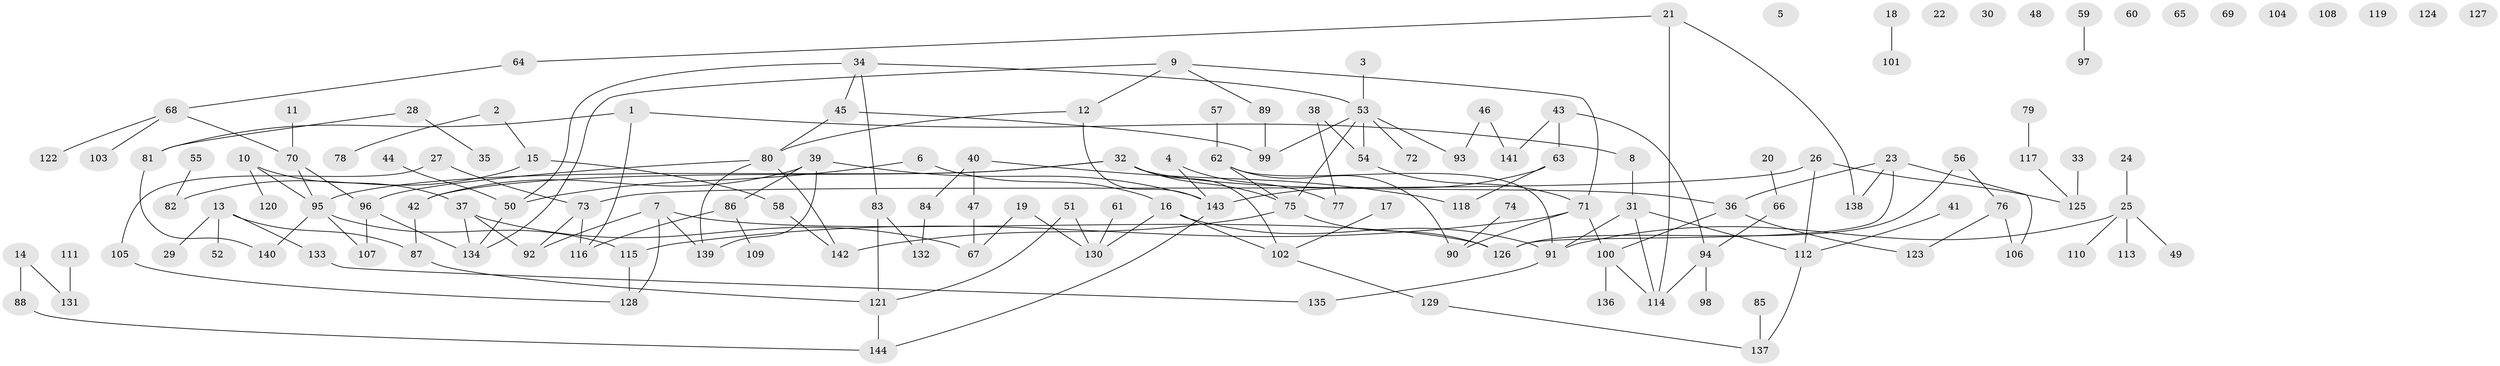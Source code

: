 // Generated by graph-tools (version 1.1) at 2025/49/03/09/25 03:49:13]
// undirected, 144 vertices, 170 edges
graph export_dot {
graph [start="1"]
  node [color=gray90,style=filled];
  1;
  2;
  3;
  4;
  5;
  6;
  7;
  8;
  9;
  10;
  11;
  12;
  13;
  14;
  15;
  16;
  17;
  18;
  19;
  20;
  21;
  22;
  23;
  24;
  25;
  26;
  27;
  28;
  29;
  30;
  31;
  32;
  33;
  34;
  35;
  36;
  37;
  38;
  39;
  40;
  41;
  42;
  43;
  44;
  45;
  46;
  47;
  48;
  49;
  50;
  51;
  52;
  53;
  54;
  55;
  56;
  57;
  58;
  59;
  60;
  61;
  62;
  63;
  64;
  65;
  66;
  67;
  68;
  69;
  70;
  71;
  72;
  73;
  74;
  75;
  76;
  77;
  78;
  79;
  80;
  81;
  82;
  83;
  84;
  85;
  86;
  87;
  88;
  89;
  90;
  91;
  92;
  93;
  94;
  95;
  96;
  97;
  98;
  99;
  100;
  101;
  102;
  103;
  104;
  105;
  106;
  107;
  108;
  109;
  110;
  111;
  112;
  113;
  114;
  115;
  116;
  117;
  118;
  119;
  120;
  121;
  122;
  123;
  124;
  125;
  126;
  127;
  128;
  129;
  130;
  131;
  132;
  133;
  134;
  135;
  136;
  137;
  138;
  139;
  140;
  141;
  142;
  143;
  144;
  1 -- 8;
  1 -- 81;
  1 -- 116;
  2 -- 15;
  2 -- 78;
  3 -- 53;
  4 -- 77;
  4 -- 143;
  6 -- 16;
  6 -- 50;
  7 -- 92;
  7 -- 126;
  7 -- 128;
  7 -- 139;
  8 -- 31;
  9 -- 12;
  9 -- 71;
  9 -- 89;
  9 -- 134;
  10 -- 37;
  10 -- 95;
  10 -- 120;
  11 -- 70;
  12 -- 80;
  12 -- 143;
  13 -- 29;
  13 -- 52;
  13 -- 87;
  13 -- 133;
  14 -- 88;
  14 -- 131;
  15 -- 58;
  15 -- 82;
  16 -- 91;
  16 -- 102;
  16 -- 130;
  17 -- 102;
  18 -- 101;
  19 -- 67;
  19 -- 130;
  20 -- 66;
  21 -- 64;
  21 -- 114;
  21 -- 138;
  23 -- 36;
  23 -- 106;
  23 -- 126;
  23 -- 138;
  24 -- 25;
  25 -- 49;
  25 -- 91;
  25 -- 110;
  25 -- 113;
  26 -- 73;
  26 -- 112;
  26 -- 125;
  27 -- 73;
  27 -- 105;
  28 -- 35;
  28 -- 81;
  31 -- 91;
  31 -- 112;
  31 -- 114;
  32 -- 36;
  32 -- 42;
  32 -- 75;
  32 -- 95;
  32 -- 102;
  33 -- 125;
  34 -- 45;
  34 -- 50;
  34 -- 53;
  34 -- 83;
  36 -- 100;
  36 -- 123;
  37 -- 67;
  37 -- 92;
  37 -- 134;
  38 -- 54;
  38 -- 77;
  39 -- 42;
  39 -- 86;
  39 -- 139;
  39 -- 143;
  40 -- 47;
  40 -- 84;
  40 -- 118;
  41 -- 112;
  42 -- 87;
  43 -- 63;
  43 -- 94;
  43 -- 141;
  44 -- 50;
  45 -- 80;
  45 -- 99;
  46 -- 93;
  46 -- 141;
  47 -- 67;
  50 -- 134;
  51 -- 121;
  51 -- 130;
  53 -- 54;
  53 -- 72;
  53 -- 75;
  53 -- 93;
  53 -- 99;
  54 -- 71;
  55 -- 82;
  56 -- 76;
  56 -- 126;
  57 -- 62;
  58 -- 142;
  59 -- 97;
  61 -- 130;
  62 -- 75;
  62 -- 90;
  62 -- 91;
  63 -- 118;
  63 -- 143;
  64 -- 68;
  66 -- 94;
  68 -- 70;
  68 -- 103;
  68 -- 122;
  70 -- 95;
  70 -- 96;
  71 -- 90;
  71 -- 100;
  71 -- 115;
  73 -- 92;
  73 -- 116;
  74 -- 90;
  75 -- 126;
  75 -- 142;
  76 -- 106;
  76 -- 123;
  79 -- 117;
  80 -- 96;
  80 -- 139;
  80 -- 142;
  81 -- 140;
  83 -- 121;
  83 -- 132;
  84 -- 132;
  85 -- 137;
  86 -- 109;
  86 -- 116;
  87 -- 121;
  88 -- 144;
  89 -- 99;
  91 -- 135;
  94 -- 98;
  94 -- 114;
  95 -- 107;
  95 -- 115;
  95 -- 140;
  96 -- 107;
  96 -- 134;
  100 -- 114;
  100 -- 136;
  102 -- 129;
  105 -- 128;
  111 -- 131;
  112 -- 137;
  115 -- 128;
  117 -- 125;
  121 -- 144;
  129 -- 137;
  133 -- 135;
  143 -- 144;
}
